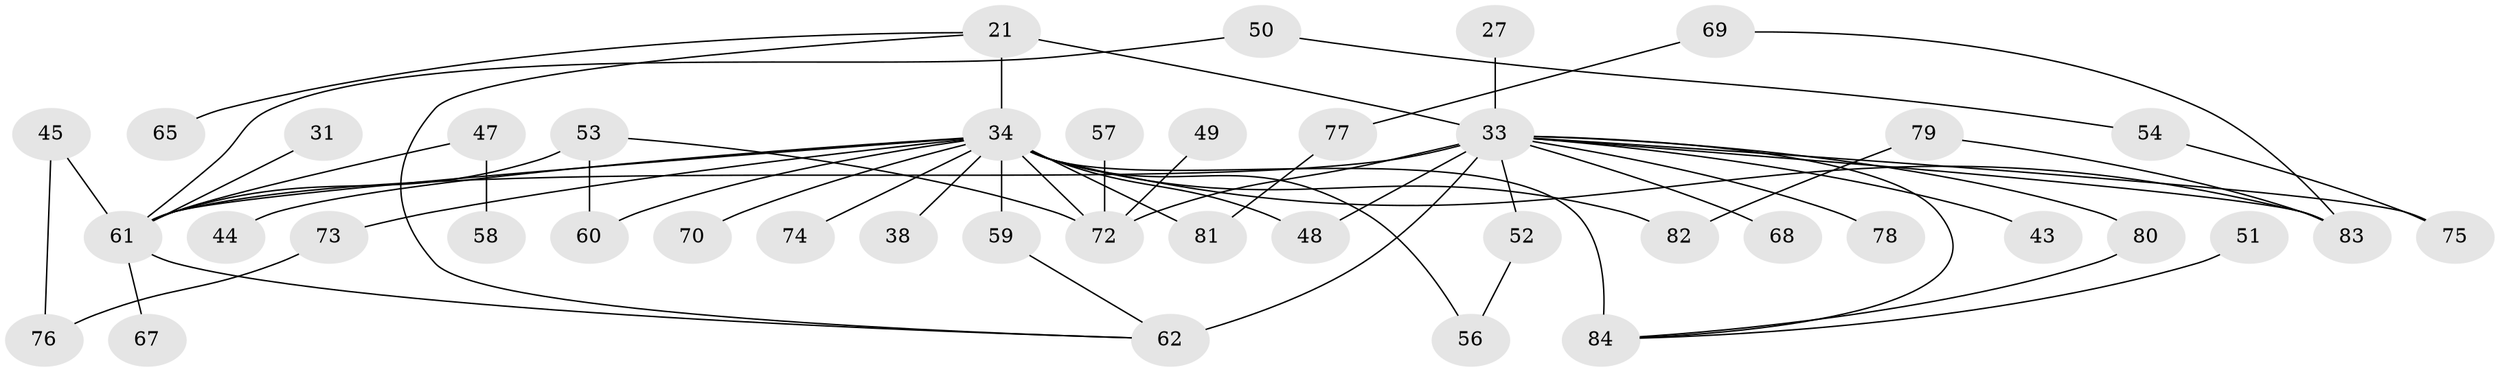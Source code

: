 // original degree distribution, {5: 0.05952380952380952, 6: 0.03571428571428571, 7: 0.023809523809523808, 4: 0.11904761904761904, 3: 0.15476190476190477, 2: 0.34523809523809523, 1: 0.2619047619047619}
// Generated by graph-tools (version 1.1) at 2025/02/03/05/25 17:02:35]
// undirected, 42 vertices, 57 edges
graph export_dot {
graph [start="1"]
  node [color=gray90,style=filled];
  21 [super="+15"];
  27;
  31;
  33 [super="+14+19+29+17"];
  34 [super="+2+1+7+9+25"];
  38;
  43;
  44;
  45;
  47;
  48;
  49;
  50;
  51 [super="+40"];
  52;
  53 [super="+46"];
  54;
  56;
  57;
  58;
  59 [super="+13"];
  60;
  61 [super="+26+3"];
  62 [super="+23+37"];
  65;
  67;
  68;
  69;
  70;
  72 [super="+30+35+42"];
  73;
  74;
  75;
  76;
  77;
  78;
  79;
  80 [super="+6+66"];
  81;
  82;
  83 [super="+64"];
  84 [super="+63+55+71"];
  21 -- 34 [weight=2];
  21 -- 65;
  21 -- 33;
  21 -- 62;
  27 -- 33;
  31 -- 61;
  33 -- 43;
  33 -- 68;
  33 -- 48;
  33 -- 75;
  33 -- 78;
  33 -- 52;
  33 -- 62 [weight=3];
  33 -- 80;
  33 -- 61 [weight=2];
  33 -- 84;
  33 -- 83;
  33 -- 72;
  34 -- 70;
  34 -- 82;
  34 -- 81;
  34 -- 44;
  34 -- 38;
  34 -- 73;
  34 -- 74;
  34 -- 48;
  34 -- 56;
  34 -- 59;
  34 -- 60;
  34 -- 61 [weight=2];
  34 -- 84 [weight=4];
  34 -- 83;
  34 -- 72;
  45 -- 76;
  45 -- 61;
  47 -- 58;
  47 -- 61;
  49 -- 72;
  50 -- 54;
  50 -- 61;
  51 -- 84;
  52 -- 56;
  53 -- 61 [weight=2];
  53 -- 72;
  53 -- 60;
  54 -- 75;
  57 -- 72;
  59 -- 62;
  61 -- 67;
  61 -- 62;
  69 -- 77;
  69 -- 83;
  73 -- 76;
  77 -- 81;
  79 -- 82;
  79 -- 83;
  80 -- 84;
}
